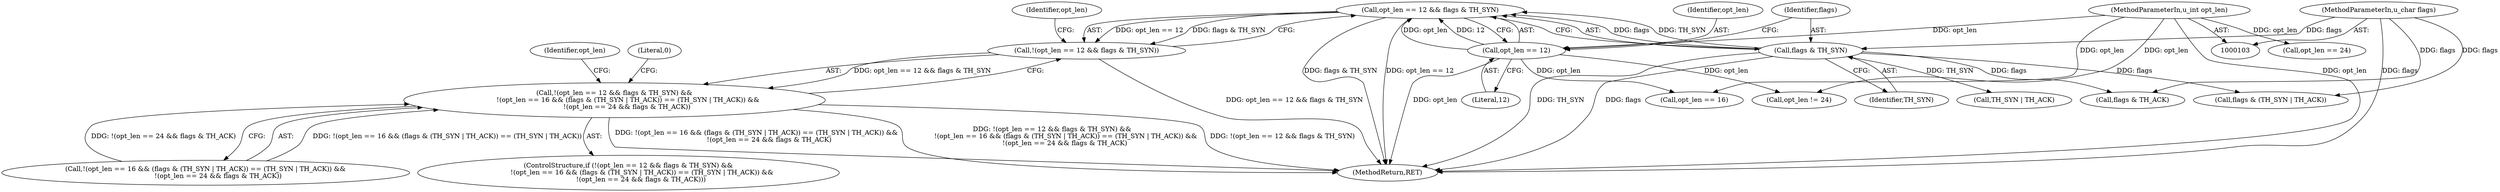 digraph "1_tcpdump_4c3aee4bb0294c232d56b6d34e9eeb74f630fe8c_2@del" {
"1000118" [label="(Call,opt_len == 12 && flags & TH_SYN)"];
"1000119" [label="(Call,opt_len == 12)"];
"1000106" [label="(MethodParameterIn,u_int opt_len)"];
"1000122" [label="(Call,flags & TH_SYN)"];
"1000107" [label="(MethodParameterIn,u_char flags)"];
"1000117" [label="(Call,!(opt_len == 12 && flags & TH_SYN))"];
"1000116" [label="(Call,!(opt_len == 12 && flags & TH_SYN) &&\n             !(opt_len == 16 && (flags & (TH_SYN | TH_ACK)) == (TH_SYN | TH_ACK)) &&\n            !(opt_len == 24 && flags & TH_ACK))"];
"1000107" [label="(MethodParameterIn,u_char flags)"];
"1000122" [label="(Call,flags & TH_SYN)"];
"1000121" [label="(Literal,12)"];
"1000151" [label="(Call,opt_len != 24)"];
"1000134" [label="(Call,TH_SYN | TH_ACK)"];
"1000145" [label="(Call,flags & TH_ACK)"];
"1000152" [label="(Identifier,opt_len)"];
"1000265" [label="(MethodReturn,RET)"];
"1000119" [label="(Call,opt_len == 12)"];
"1000117" [label="(Call,!(opt_len == 12 && flags & TH_SYN))"];
"1000129" [label="(Identifier,opt_len)"];
"1000132" [label="(Call,flags & (TH_SYN | TH_ACK))"];
"1000120" [label="(Identifier,opt_len)"];
"1000142" [label="(Call,opt_len == 24)"];
"1000123" [label="(Identifier,flags)"];
"1000118" [label="(Call,opt_len == 12 && flags & TH_SYN)"];
"1000106" [label="(MethodParameterIn,u_int opt_len)"];
"1000124" [label="(Identifier,TH_SYN)"];
"1000125" [label="(Call,!(opt_len == 16 && (flags & (TH_SYN | TH_ACK)) == (TH_SYN | TH_ACK)) &&\n            !(opt_len == 24 && flags & TH_ACK))"];
"1000128" [label="(Call,opt_len == 16)"];
"1000149" [label="(Literal,0)"];
"1000115" [label="(ControlStructure,if (!(opt_len == 12 && flags & TH_SYN) &&\n             !(opt_len == 16 && (flags & (TH_SYN | TH_ACK)) == (TH_SYN | TH_ACK)) &&\n            !(opt_len == 24 && flags & TH_ACK)))"];
"1000116" [label="(Call,!(opt_len == 12 && flags & TH_SYN) &&\n             !(opt_len == 16 && (flags & (TH_SYN | TH_ACK)) == (TH_SYN | TH_ACK)) &&\n            !(opt_len == 24 && flags & TH_ACK))"];
"1000118" -> "1000117"  [label="AST: "];
"1000118" -> "1000119"  [label="CFG: "];
"1000118" -> "1000122"  [label="CFG: "];
"1000119" -> "1000118"  [label="AST: "];
"1000122" -> "1000118"  [label="AST: "];
"1000117" -> "1000118"  [label="CFG: "];
"1000118" -> "1000265"  [label="DDG: flags & TH_SYN"];
"1000118" -> "1000265"  [label="DDG: opt_len == 12"];
"1000118" -> "1000117"  [label="DDG: opt_len == 12"];
"1000118" -> "1000117"  [label="DDG: flags & TH_SYN"];
"1000119" -> "1000118"  [label="DDG: opt_len"];
"1000119" -> "1000118"  [label="DDG: 12"];
"1000122" -> "1000118"  [label="DDG: flags"];
"1000122" -> "1000118"  [label="DDG: TH_SYN"];
"1000119" -> "1000121"  [label="CFG: "];
"1000120" -> "1000119"  [label="AST: "];
"1000121" -> "1000119"  [label="AST: "];
"1000123" -> "1000119"  [label="CFG: "];
"1000119" -> "1000265"  [label="DDG: opt_len"];
"1000106" -> "1000119"  [label="DDG: opt_len"];
"1000119" -> "1000128"  [label="DDG: opt_len"];
"1000119" -> "1000151"  [label="DDG: opt_len"];
"1000106" -> "1000103"  [label="AST: "];
"1000106" -> "1000265"  [label="DDG: opt_len"];
"1000106" -> "1000128"  [label="DDG: opt_len"];
"1000106" -> "1000142"  [label="DDG: opt_len"];
"1000106" -> "1000151"  [label="DDG: opt_len"];
"1000122" -> "1000124"  [label="CFG: "];
"1000123" -> "1000122"  [label="AST: "];
"1000124" -> "1000122"  [label="AST: "];
"1000122" -> "1000265"  [label="DDG: flags"];
"1000122" -> "1000265"  [label="DDG: TH_SYN"];
"1000107" -> "1000122"  [label="DDG: flags"];
"1000122" -> "1000132"  [label="DDG: flags"];
"1000122" -> "1000134"  [label="DDG: TH_SYN"];
"1000122" -> "1000145"  [label="DDG: flags"];
"1000107" -> "1000103"  [label="AST: "];
"1000107" -> "1000265"  [label="DDG: flags"];
"1000107" -> "1000132"  [label="DDG: flags"];
"1000107" -> "1000145"  [label="DDG: flags"];
"1000117" -> "1000116"  [label="AST: "];
"1000129" -> "1000117"  [label="CFG: "];
"1000116" -> "1000117"  [label="CFG: "];
"1000117" -> "1000265"  [label="DDG: opt_len == 12 && flags & TH_SYN"];
"1000117" -> "1000116"  [label="DDG: opt_len == 12 && flags & TH_SYN"];
"1000116" -> "1000115"  [label="AST: "];
"1000116" -> "1000125"  [label="CFG: "];
"1000125" -> "1000116"  [label="AST: "];
"1000149" -> "1000116"  [label="CFG: "];
"1000152" -> "1000116"  [label="CFG: "];
"1000116" -> "1000265"  [label="DDG: !(opt_len == 12 && flags & TH_SYN)"];
"1000116" -> "1000265"  [label="DDG: !(opt_len == 16 && (flags & (TH_SYN | TH_ACK)) == (TH_SYN | TH_ACK)) &&\n            !(opt_len == 24 && flags & TH_ACK)"];
"1000116" -> "1000265"  [label="DDG: !(opt_len == 12 && flags & TH_SYN) &&\n             !(opt_len == 16 && (flags & (TH_SYN | TH_ACK)) == (TH_SYN | TH_ACK)) &&\n            !(opt_len == 24 && flags & TH_ACK)"];
"1000125" -> "1000116"  [label="DDG: !(opt_len == 16 && (flags & (TH_SYN | TH_ACK)) == (TH_SYN | TH_ACK))"];
"1000125" -> "1000116"  [label="DDG: !(opt_len == 24 && flags & TH_ACK)"];
}
